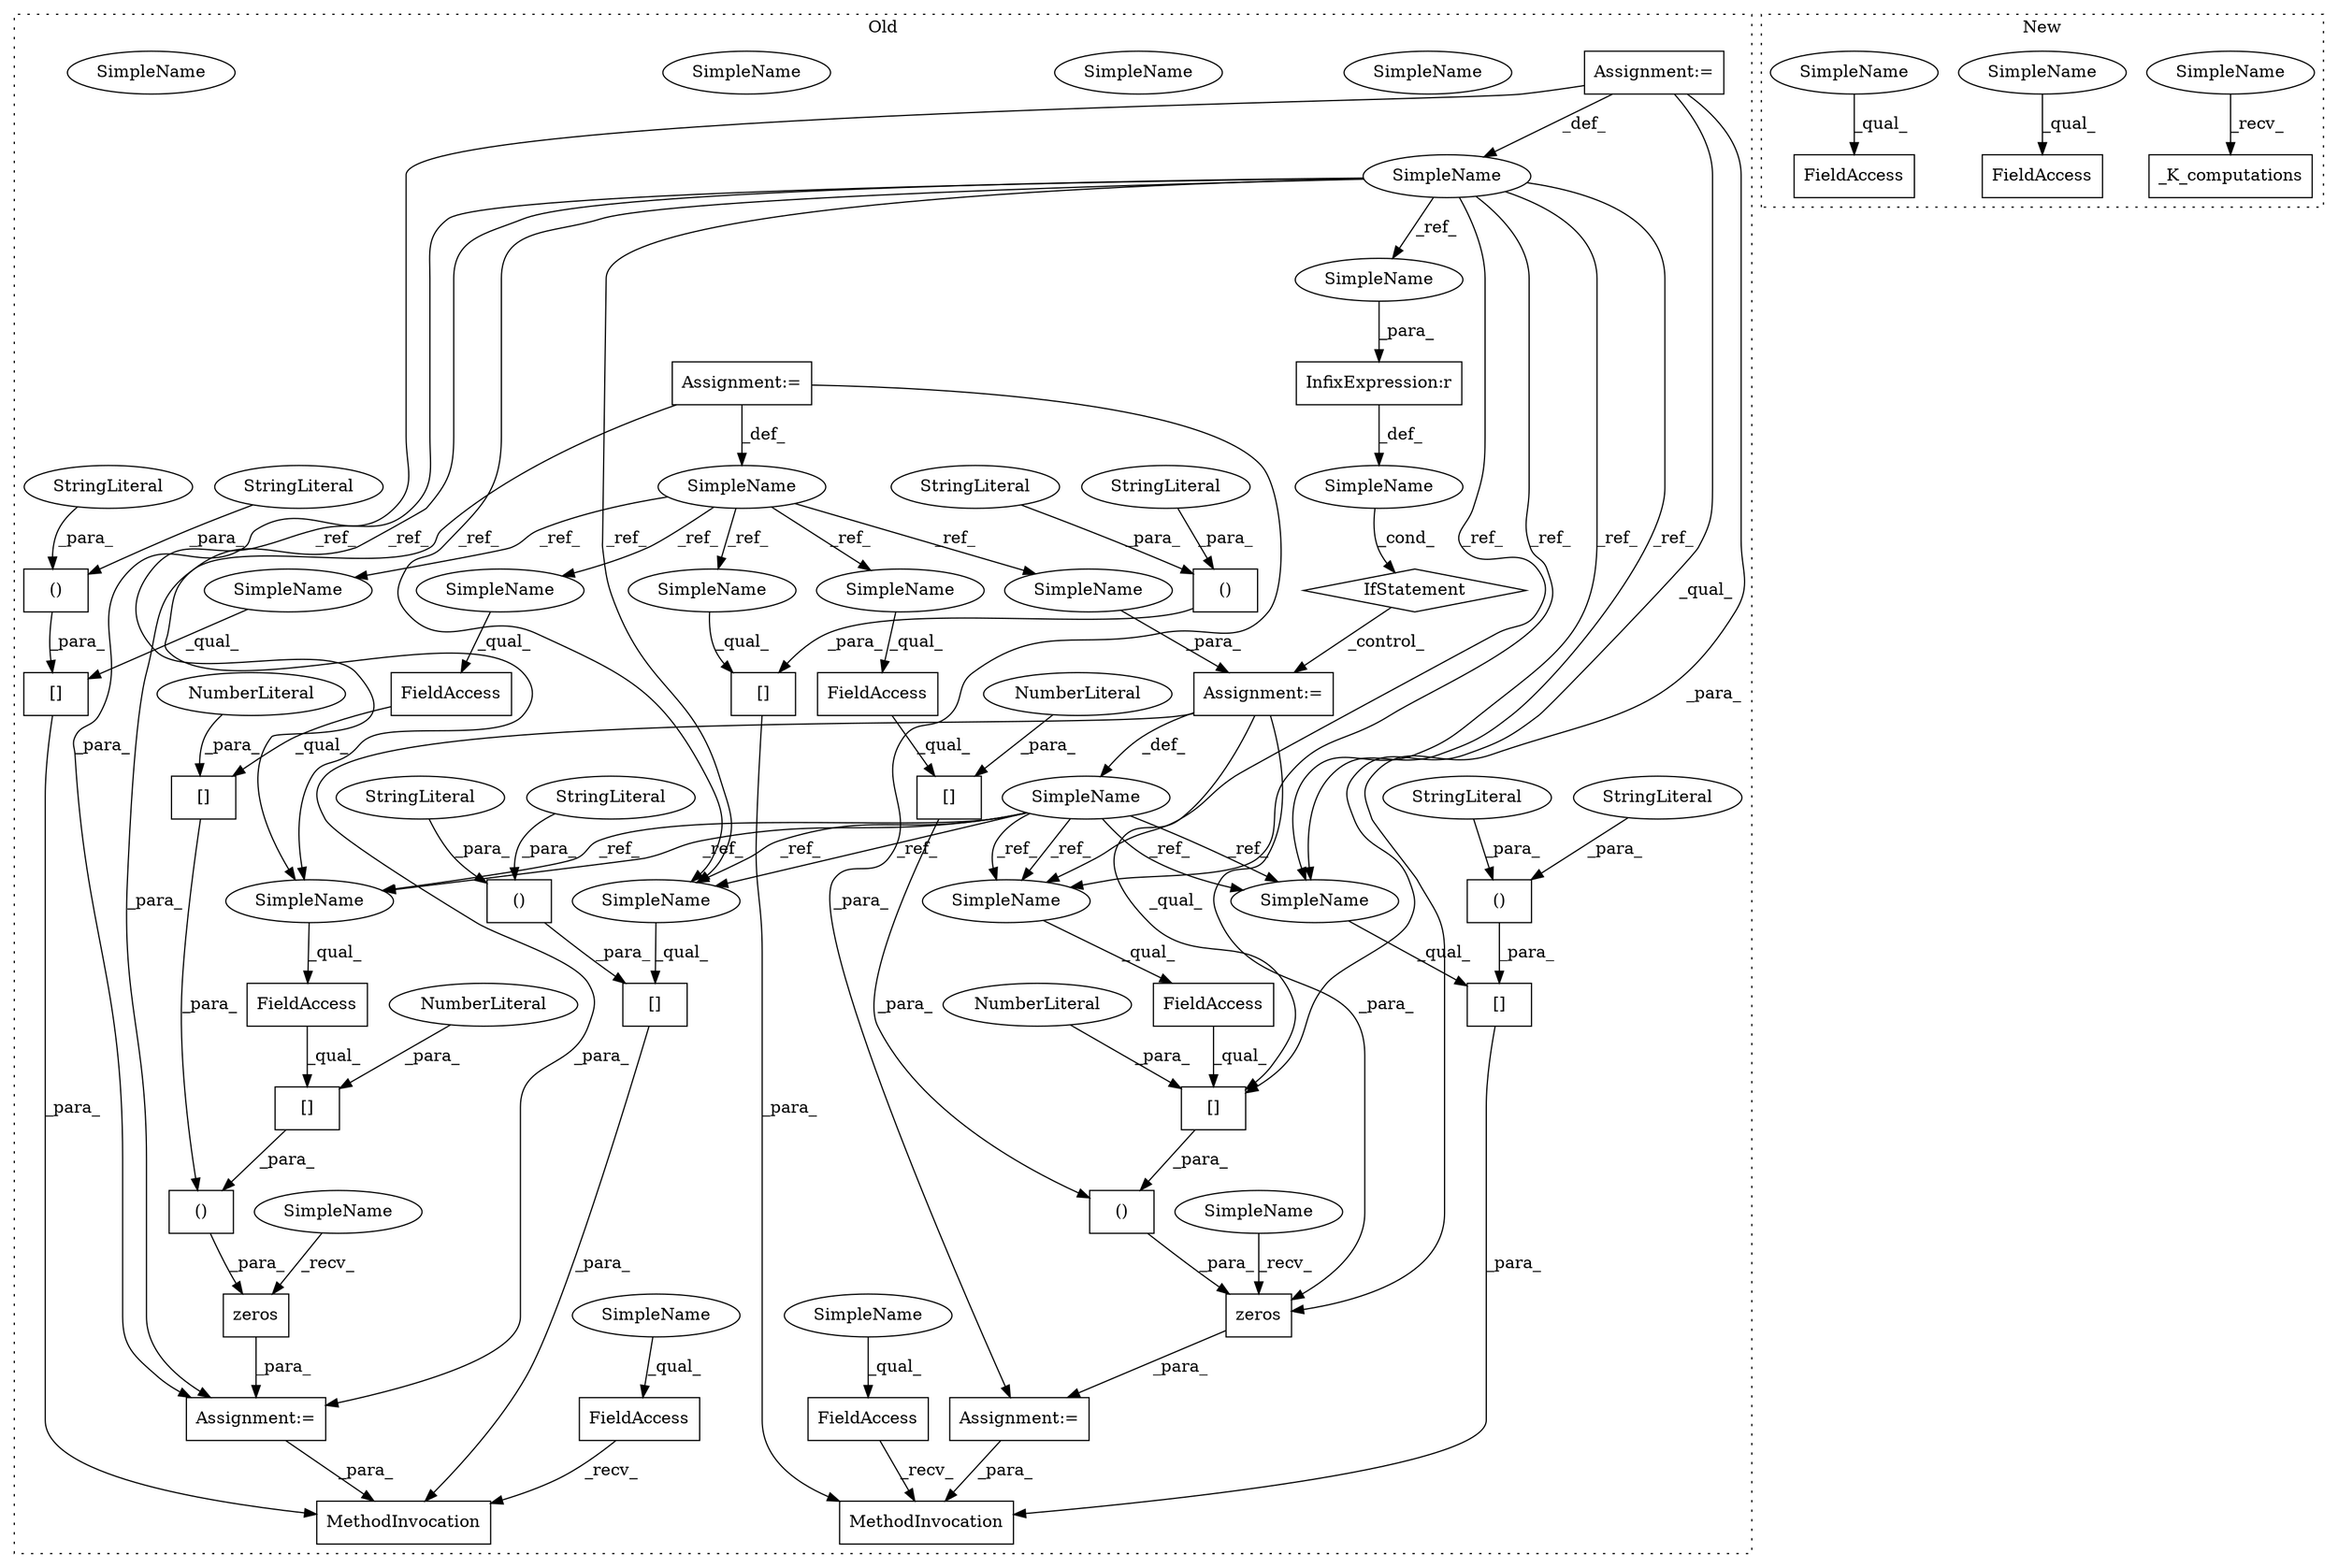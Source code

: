 digraph G {
subgraph cluster0 {
1 [label="zeros" a="32" s="1865,1910" l="11,2" shape="box"];
3 [label="()" a="106" s="1876" l="34" shape="box"];
4 [label="[]" a="2" s="1876,1885" l="8,1" shape="box"];
5 [label="NumberLiteral" a="34" s="1884" l="1" shape="ellipse"];
6 [label="[]" a="2" s="1899,1909" l="9,1" shape="box"];
7 [label="NumberLiteral" a="34" s="1908" l="1" shape="ellipse"];
8 [label="FieldAccess" a="22" s="1899" l="8" shape="box"];
9 [label="SimpleName" a="42" s="1808" l="2" shape="ellipse"];
10 [label="FieldAccess" a="22" s="1961" l="8" shape="box"];
11 [label="[]" a="2" s="2054,2116" l="8,2" shape="box"];
12 [label="()" a="106" s="2062" l="54" shape="box"];
13 [label="[]" a="2" s="1961,1971" l="9,1" shape="box"];
14 [label="()" a="106" s="1938" l="34" shape="box"];
15 [label="[]" a="2" s="1938,1947" l="8,1" shape="box"];
16 [label="NumberLiteral" a="34" s="1946" l="1" shape="ellipse"];
17 [label="[]" a="2" s="2202,2264" l="8,2" shape="box"];
18 [label="()" a="106" s="2210" l="54" shape="box"];
19 [label="NumberLiteral" a="34" s="1970" l="1" shape="ellipse"];
20 [label="SimpleName" a="42" s="1840" l="2" shape="ellipse"];
21 [label="StringLiteral" a="45" s="2210" l="25" shape="ellipse"];
22 [label="zeros" a="32" s="1927,1972" l="11,2" shape="box"];
23 [label="FieldAccess" a="22" s="1938" l="7" shape="box"];
24 [label="StringLiteral" a="45" s="2100" l="16" shape="ellipse"];
25 [label="StringLiteral" a="45" s="2062" l="25" shape="ellipse"];
26 [label="StringLiteral" a="45" s="2248" l="16" shape="ellipse"];
27 [label="SimpleName" a="42" s="1797" l="1" shape="ellipse"];
28 [label="FieldAccess" a="22" s="1876" l="7" shape="box"];
29 [label="Assignment:=" a="7" s="1808" l="2" shape="box"];
30 [label="IfStatement" a="25" s="1816,1830" l="4,2" shape="diamond"];
31 [label="SimpleName" a="42" s="" l="" shape="ellipse"];
32 [label="Assignment:=" a="7" s="1842" l="1" shape="box"];
33 [label="Assignment:=" a="7" s="1920" l="1" shape="box"];
34 [label="Assignment:=" a="7" s="1858" l="1" shape="box"];
35 [label="Assignment:=" a="7" s="1797" l="1" shape="box"];
36 [label="[]" a="2" s="1990,2051" l="7,2" shape="box"];
37 [label="()" a="106" s="1997" l="54" shape="box"];
38 [label="InfixExpression:r" a="27" s="1822" l="4" shape="box"];
39 [label="[]" a="2" s="2138,2199" l="7,2" shape="box"];
40 [label="()" a="106" s="2145" l="54" shape="box"];
41 [label="MethodInvocation" a="32" s="2136,2269" l="2,1" shape="box"];
42 [label="FieldAccess" a="22" s="2128" l="7" shape="box"];
43 [label="FieldAccess" a="22" s="1980" l="7" shape="box"];
46 [label="MethodInvocation" a="32" s="1988,2121" l="2,1" shape="box"];
47 [label="StringLiteral" a="45" s="2145" l="25" shape="ellipse"];
48 [label="StringLiteral" a="45" s="2183" l="16" shape="ellipse"];
49 [label="StringLiteral" a="45" s="2035" l="16" shape="ellipse"];
50 [label="StringLiteral" a="45" s="1997" l="25" shape="ellipse"];
51 [label="SimpleName" a="42" s="1938" l="1" shape="ellipse"];
52 [label="SimpleName" a="42" s="1843" l="1" shape="ellipse"];
53 [label="SimpleName" a="42" s="1876" l="1" shape="ellipse"];
54 [label="SimpleName" a="42" s="1990" l="1" shape="ellipse"];
55 [label="SimpleName" a="42" s="2138" l="1" shape="ellipse"];
56 [label="SimpleName" a="42" s="1899" l="2" shape="ellipse"];
57 [label="SimpleName" a="42" s="2054" l="2" shape="ellipse"];
58 [label="SimpleName" a="42" s="1820" l="2" shape="ellipse"];
59 [label="SimpleName" a="42" s="1961" l="2" shape="ellipse"];
60 [label="SimpleName" a="42" s="2202" l="2" shape="ellipse"];
61 [label="SimpleName" a="42" s="1921" l="5" shape="ellipse"];
62 [label="SimpleName" a="42" s="1859" l="5" shape="ellipse"];
63 [label="SimpleName" a="42" s="2202" l="2" shape="ellipse"];
64 [label="SimpleName" a="42" s="1961" l="2" shape="ellipse"];
65 [label="SimpleName" a="42" s="2054" l="2" shape="ellipse"];
66 [label="SimpleName" a="42" s="1899" l="2" shape="ellipse"];
67 [label="SimpleName" a="42" s="2128" l="4" shape="ellipse"];
68 [label="SimpleName" a="42" s="1980" l="4" shape="ellipse"];
label = "Old";
style="dotted";
}
subgraph cluster1 {
2 [label="_K_computations" a="32" s="2260,2280" l="16,1" shape="box"];
44 [label="FieldAccess" a="22" s="2522" l="8" shape="box"];
45 [label="FieldAccess" a="22" s="2313" l="8" shape="box"];
69 [label="SimpleName" a="42" s="2255" l="4" shape="ellipse"];
70 [label="SimpleName" a="42" s="2313" l="4" shape="ellipse"];
71 [label="SimpleName" a="42" s="2522" l="4" shape="ellipse"];
label = "New";
style="dotted";
}
1 -> 34 [label="_para_"];
3 -> 1 [label="_para_"];
4 -> 3 [label="_para_"];
5 -> 4 [label="_para_"];
6 -> 3 [label="_para_"];
7 -> 6 [label="_para_"];
8 -> 6 [label="_qual_"];
9 -> 65 [label="_ref_"];
9 -> 66 [label="_ref_"];
9 -> 64 [label="_ref_"];
9 -> 63 [label="_ref_"];
9 -> 66 [label="_ref_"];
9 -> 63 [label="_ref_"];
9 -> 65 [label="_ref_"];
9 -> 64 [label="_ref_"];
9 -> 58 [label="_ref_"];
10 -> 13 [label="_qual_"];
11 -> 46 [label="_para_"];
12 -> 11 [label="_para_"];
13 -> 14 [label="_para_"];
14 -> 22 [label="_para_"];
15 -> 14 [label="_para_"];
16 -> 15 [label="_para_"];
17 -> 41 [label="_para_"];
18 -> 17 [label="_para_"];
19 -> 13 [label="_para_"];
20 -> 65 [label="_ref_"];
20 -> 63 [label="_ref_"];
20 -> 66 [label="_ref_"];
20 -> 64 [label="_ref_"];
20 -> 65 [label="_ref_"];
20 -> 64 [label="_ref_"];
20 -> 63 [label="_ref_"];
20 -> 66 [label="_ref_"];
21 -> 18 [label="_para_"];
22 -> 33 [label="_para_"];
23 -> 15 [label="_qual_"];
24 -> 12 [label="_para_"];
25 -> 12 [label="_para_"];
26 -> 18 [label="_para_"];
27 -> 52 [label="_ref_"];
27 -> 51 [label="_ref_"];
27 -> 55 [label="_ref_"];
27 -> 54 [label="_ref_"];
27 -> 53 [label="_ref_"];
28 -> 4 [label="_qual_"];
29 -> 9 [label="_def_"];
29 -> 34 [label="_para_"];
29 -> 22 [label="_para_"];
29 -> 13 [label="_qual_"];
30 -> 32 [label="_control_"];
31 -> 30 [label="_cond_"];
32 -> 22 [label="_para_"];
32 -> 20 [label="_def_"];
32 -> 34 [label="_para_"];
32 -> 13 [label="_qual_"];
33 -> 41 [label="_para_"];
34 -> 46 [label="_para_"];
35 -> 27 [label="_def_"];
35 -> 33 [label="_para_"];
35 -> 34 [label="_para_"];
36 -> 46 [label="_para_"];
37 -> 36 [label="_para_"];
38 -> 31 [label="_def_"];
39 -> 41 [label="_para_"];
40 -> 39 [label="_para_"];
42 -> 41 [label="_recv_"];
43 -> 46 [label="_recv_"];
47 -> 40 [label="_para_"];
48 -> 40 [label="_para_"];
49 -> 37 [label="_para_"];
50 -> 37 [label="_para_"];
51 -> 23 [label="_qual_"];
52 -> 32 [label="_para_"];
53 -> 28 [label="_qual_"];
54 -> 36 [label="_qual_"];
55 -> 39 [label="_qual_"];
58 -> 38 [label="_para_"];
61 -> 22 [label="_recv_"];
62 -> 1 [label="_recv_"];
63 -> 17 [label="_qual_"];
64 -> 10 [label="_qual_"];
65 -> 11 [label="_qual_"];
66 -> 8 [label="_qual_"];
67 -> 42 [label="_qual_"];
68 -> 43 [label="_qual_"];
69 -> 2 [label="_recv_"];
70 -> 45 [label="_qual_"];
71 -> 44 [label="_qual_"];
}